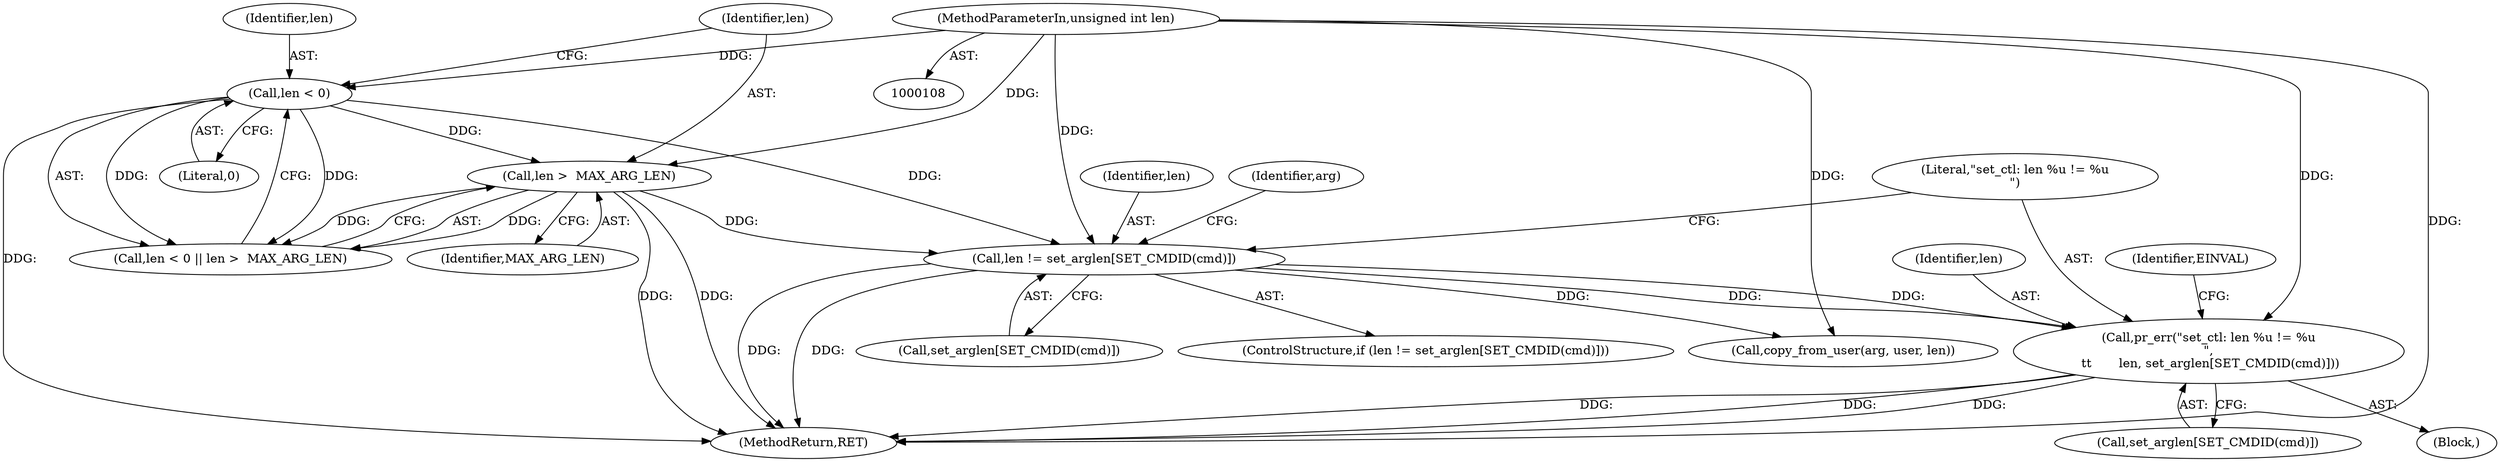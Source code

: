 digraph "0_linux_04bcef2a83f40c6db24222b27a52892cba39dffb_0@array" {
"1000158" [label="(Call,pr_err(\"set_ctl: len %u != %u\n\",\n \t\t       len, set_arglen[SET_CMDID(cmd)]))"];
"1000151" [label="(Call,len != set_arglen[SET_CMDID(cmd)])"];
"1000141" [label="(Call,len < 0)"];
"1000112" [label="(MethodParameterIn,unsigned int len)"];
"1000144" [label="(Call,len >  MAX_ARG_LEN)"];
"1000167" [label="(Identifier,EINVAL)"];
"1000145" [label="(Identifier,len)"];
"1000159" [label="(Literal,\"set_ctl: len %u != %u\n\")"];
"1000151" [label="(Call,len != set_arglen[SET_CMDID(cmd)])"];
"1000141" [label="(Call,len < 0)"];
"1000478" [label="(MethodReturn,RET)"];
"1000143" [label="(Literal,0)"];
"1000153" [label="(Call,set_arglen[SET_CMDID(cmd)])"];
"1000150" [label="(ControlStructure,if (len != set_arglen[SET_CMDID(cmd)]))"];
"1000152" [label="(Identifier,len)"];
"1000171" [label="(Identifier,arg)"];
"1000140" [label="(Call,len < 0 || len >  MAX_ARG_LEN)"];
"1000160" [label="(Identifier,len)"];
"1000158" [label="(Call,pr_err(\"set_ctl: len %u != %u\n\",\n \t\t       len, set_arglen[SET_CMDID(cmd)]))"];
"1000157" [label="(Block,)"];
"1000170" [label="(Call,copy_from_user(arg, user, len))"];
"1000144" [label="(Call,len >  MAX_ARG_LEN)"];
"1000112" [label="(MethodParameterIn,unsigned int len)"];
"1000146" [label="(Identifier,MAX_ARG_LEN)"];
"1000142" [label="(Identifier,len)"];
"1000161" [label="(Call,set_arglen[SET_CMDID(cmd)])"];
"1000158" -> "1000157"  [label="AST: "];
"1000158" -> "1000161"  [label="CFG: "];
"1000159" -> "1000158"  [label="AST: "];
"1000160" -> "1000158"  [label="AST: "];
"1000161" -> "1000158"  [label="AST: "];
"1000167" -> "1000158"  [label="CFG: "];
"1000158" -> "1000478"  [label="DDG: "];
"1000158" -> "1000478"  [label="DDG: "];
"1000158" -> "1000478"  [label="DDG: "];
"1000151" -> "1000158"  [label="DDG: "];
"1000151" -> "1000158"  [label="DDG: "];
"1000112" -> "1000158"  [label="DDG: "];
"1000151" -> "1000150"  [label="AST: "];
"1000151" -> "1000153"  [label="CFG: "];
"1000152" -> "1000151"  [label="AST: "];
"1000153" -> "1000151"  [label="AST: "];
"1000159" -> "1000151"  [label="CFG: "];
"1000171" -> "1000151"  [label="CFG: "];
"1000151" -> "1000478"  [label="DDG: "];
"1000151" -> "1000478"  [label="DDG: "];
"1000141" -> "1000151"  [label="DDG: "];
"1000144" -> "1000151"  [label="DDG: "];
"1000112" -> "1000151"  [label="DDG: "];
"1000151" -> "1000170"  [label="DDG: "];
"1000141" -> "1000140"  [label="AST: "];
"1000141" -> "1000143"  [label="CFG: "];
"1000142" -> "1000141"  [label="AST: "];
"1000143" -> "1000141"  [label="AST: "];
"1000145" -> "1000141"  [label="CFG: "];
"1000140" -> "1000141"  [label="CFG: "];
"1000141" -> "1000478"  [label="DDG: "];
"1000141" -> "1000140"  [label="DDG: "];
"1000141" -> "1000140"  [label="DDG: "];
"1000112" -> "1000141"  [label="DDG: "];
"1000141" -> "1000144"  [label="DDG: "];
"1000112" -> "1000108"  [label="AST: "];
"1000112" -> "1000478"  [label="DDG: "];
"1000112" -> "1000144"  [label="DDG: "];
"1000112" -> "1000170"  [label="DDG: "];
"1000144" -> "1000140"  [label="AST: "];
"1000144" -> "1000146"  [label="CFG: "];
"1000145" -> "1000144"  [label="AST: "];
"1000146" -> "1000144"  [label="AST: "];
"1000140" -> "1000144"  [label="CFG: "];
"1000144" -> "1000478"  [label="DDG: "];
"1000144" -> "1000478"  [label="DDG: "];
"1000144" -> "1000140"  [label="DDG: "];
"1000144" -> "1000140"  [label="DDG: "];
}
